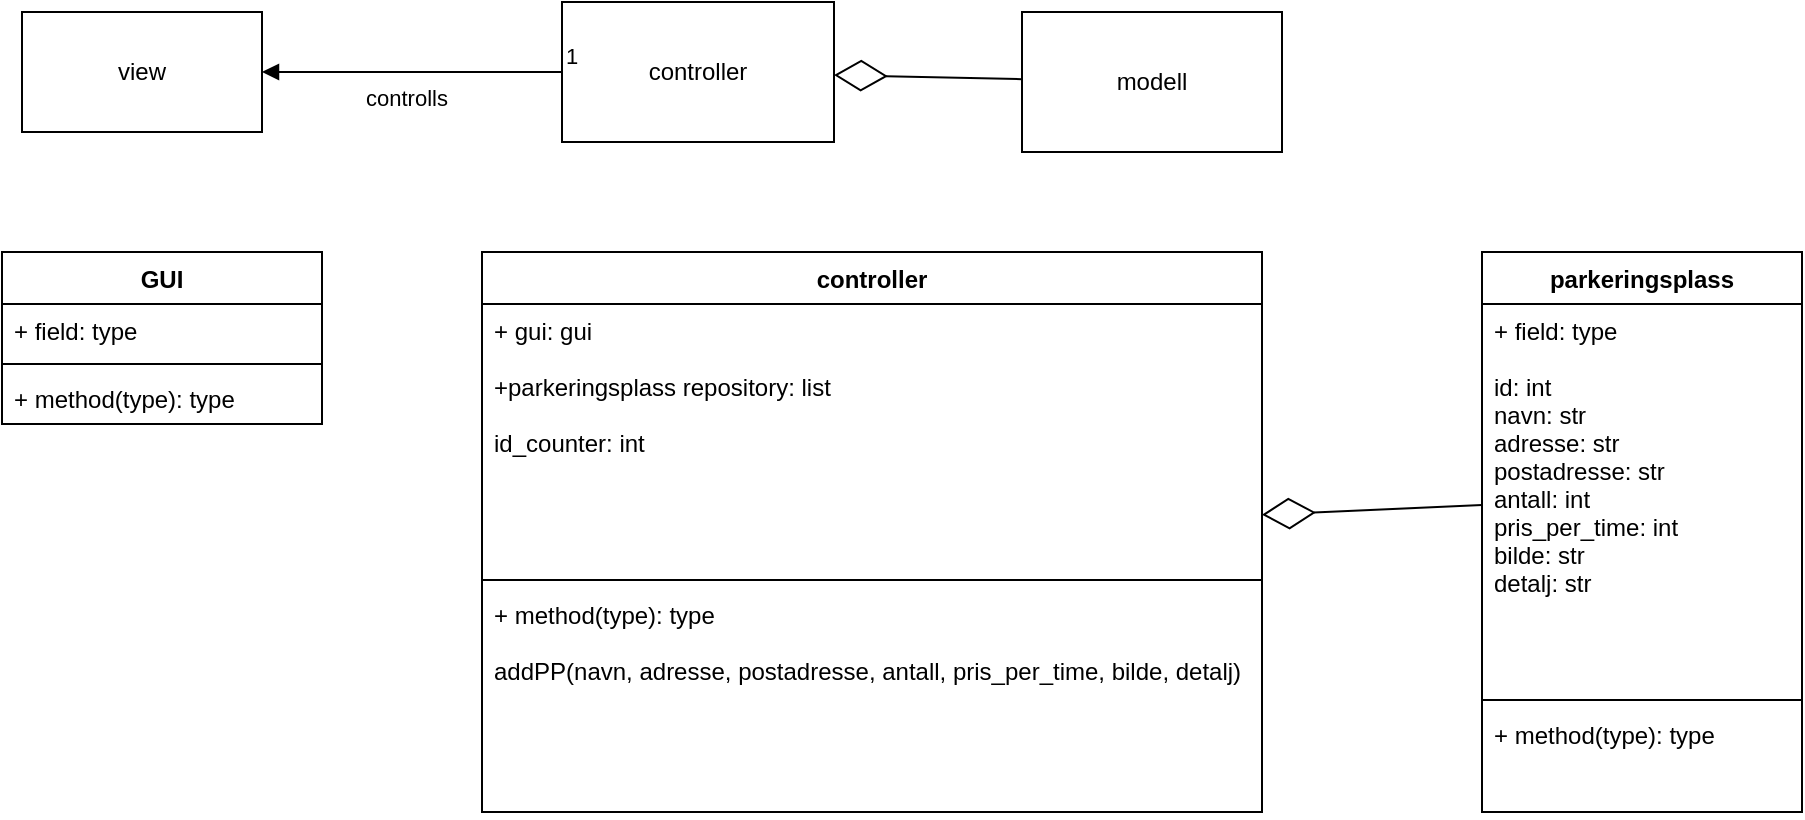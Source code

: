 <mxfile version="13.0.1" type="device"><diagram id="32-fTJ2ubLlRD5n80n7W" name="Page-1"><mxGraphModel dx="950" dy="426" grid="1" gridSize="10" guides="1" tooltips="1" connect="1" arrows="1" fold="1" page="1" pageScale="1" pageWidth="827" pageHeight="1169" math="0" shadow="0"><root><mxCell id="0"/><mxCell id="1" parent="0"/><mxCell id="aRa4Pq_iGyfxKkBx62Ad-1" value="view" style="rounded=0;whiteSpace=wrap;html=1;" parent="1" vertex="1"><mxGeometry x="50" y="50" width="120" height="60" as="geometry"/></mxCell><mxCell id="aRa4Pq_iGyfxKkBx62Ad-2" value="controller" style="rounded=0;whiteSpace=wrap;html=1;" parent="1" vertex="1"><mxGeometry x="320" y="45" width="136" height="70" as="geometry"/></mxCell><mxCell id="aRa4Pq_iGyfxKkBx62Ad-3" value="modell" style="rounded=0;whiteSpace=wrap;html=1;" parent="1" vertex="1"><mxGeometry x="550" y="50" width="130" height="70" as="geometry"/></mxCell><mxCell id="aRa4Pq_iGyfxKkBx62Ad-8" value="controlls" style="endArrow=block;endFill=1;html=1;edgeStyle=orthogonalEdgeStyle;align=left;verticalAlign=top;" parent="1" source="aRa4Pq_iGyfxKkBx62Ad-2" target="aRa4Pq_iGyfxKkBx62Ad-1" edge="1"><mxGeometry x="0.333" relative="1" as="geometry"><mxPoint x="250" y="60" as="sourcePoint"/><mxPoint x="490" y="300" as="targetPoint"/><mxPoint as="offset"/></mxGeometry></mxCell><mxCell id="aRa4Pq_iGyfxKkBx62Ad-9" value="1" style="edgeLabel;resizable=0;html=1;align=left;verticalAlign=bottom;" parent="aRa4Pq_iGyfxKkBx62Ad-8" connectable="0" vertex="1"><mxGeometry x="-1" relative="1" as="geometry"/></mxCell><mxCell id="aRa4Pq_iGyfxKkBx62Ad-10" value="" style="endArrow=diamondThin;endFill=0;endSize=24;html=1;" parent="1" source="aRa4Pq_iGyfxKkBx62Ad-3" target="aRa4Pq_iGyfxKkBx62Ad-2" edge="1"><mxGeometry width="160" relative="1" as="geometry"><mxPoint x="330" y="300" as="sourcePoint"/><mxPoint x="490" y="300" as="targetPoint"/></mxGeometry></mxCell><mxCell id="aRa4Pq_iGyfxKkBx62Ad-15" value="parkeringsplass" style="swimlane;fontStyle=1;align=center;verticalAlign=top;childLayout=stackLayout;horizontal=1;startSize=26;horizontalStack=0;resizeParent=1;resizeParentMax=0;resizeLast=0;collapsible=1;marginBottom=0;" parent="1" vertex="1"><mxGeometry x="780" y="170" width="160" height="280" as="geometry"/></mxCell><mxCell id="aRa4Pq_iGyfxKkBx62Ad-16" value="+ field: type&#10;&#10;id: int&#10;navn: str&#10;adresse: str&#10;postadresse: str&#10;antall: int&#10;pris_per_time: int&#10;bilde: str&#10;detalj: str&#10;" style="text;strokeColor=none;fillColor=none;align=left;verticalAlign=top;spacingLeft=4;spacingRight=4;overflow=hidden;rotatable=0;points=[[0,0.5],[1,0.5]];portConstraint=eastwest;" parent="aRa4Pq_iGyfxKkBx62Ad-15" vertex="1"><mxGeometry y="26" width="160" height="194" as="geometry"/></mxCell><mxCell id="aRa4Pq_iGyfxKkBx62Ad-17" value="" style="line;strokeWidth=1;fillColor=none;align=left;verticalAlign=middle;spacingTop=-1;spacingLeft=3;spacingRight=3;rotatable=0;labelPosition=right;points=[];portConstraint=eastwest;" parent="aRa4Pq_iGyfxKkBx62Ad-15" vertex="1"><mxGeometry y="220" width="160" height="8" as="geometry"/></mxCell><mxCell id="aRa4Pq_iGyfxKkBx62Ad-18" value="+ method(type): type" style="text;strokeColor=none;fillColor=none;align=left;verticalAlign=top;spacingLeft=4;spacingRight=4;overflow=hidden;rotatable=0;points=[[0,0.5],[1,0.5]];portConstraint=eastwest;" parent="aRa4Pq_iGyfxKkBx62Ad-15" vertex="1"><mxGeometry y="228" width="160" height="52" as="geometry"/></mxCell><mxCell id="lizrfQJsRXq22H9Nif6X-2" value="" style="endArrow=diamondThin;endFill=0;endSize=24;html=1;" edge="1" parent="1" source="aRa4Pq_iGyfxKkBx62Ad-16" target="aRa4Pq_iGyfxKkBx62Ad-11"><mxGeometry width="160" relative="1" as="geometry"><mxPoint x="420" y="240" as="sourcePoint"/><mxPoint x="580" y="240" as="targetPoint"/></mxGeometry></mxCell><mxCell id="aRa4Pq_iGyfxKkBx62Ad-11" value="controller" style="swimlane;fontStyle=1;align=center;verticalAlign=top;childLayout=stackLayout;horizontal=1;startSize=26;horizontalStack=0;resizeParent=1;resizeParentMax=0;resizeLast=0;collapsible=1;marginBottom=0;" parent="1" vertex="1"><mxGeometry x="280" y="170" width="390" height="280" as="geometry"/></mxCell><mxCell id="aRa4Pq_iGyfxKkBx62Ad-12" value="+ gui: gui&#10;&#10;+parkeringsplass repository: list&#10;&#10;id_counter: int " style="text;strokeColor=none;fillColor=none;align=left;verticalAlign=top;spacingLeft=4;spacingRight=4;overflow=hidden;rotatable=0;points=[[0,0.5],[1,0.5]];portConstraint=eastwest;" parent="aRa4Pq_iGyfxKkBx62Ad-11" vertex="1"><mxGeometry y="26" width="390" height="134" as="geometry"/></mxCell><mxCell id="aRa4Pq_iGyfxKkBx62Ad-13" value="" style="line;strokeWidth=1;fillColor=none;align=left;verticalAlign=middle;spacingTop=-1;spacingLeft=3;spacingRight=3;rotatable=0;labelPosition=right;points=[];portConstraint=eastwest;" parent="aRa4Pq_iGyfxKkBx62Ad-11" vertex="1"><mxGeometry y="160" width="390" height="8" as="geometry"/></mxCell><mxCell id="aRa4Pq_iGyfxKkBx62Ad-14" value="+ method(type): type&#10;&#10;addPP(navn, adresse, postadresse, antall, pris_per_time, bilde, detalj)&#10;&#10;" style="text;strokeColor=none;fillColor=none;align=left;verticalAlign=top;spacingLeft=4;spacingRight=4;overflow=hidden;rotatable=0;points=[[0,0.5],[1,0.5]];portConstraint=eastwest;" parent="aRa4Pq_iGyfxKkBx62Ad-11" vertex="1"><mxGeometry y="168" width="390" height="112" as="geometry"/></mxCell><mxCell id="aRa4Pq_iGyfxKkBx62Ad-4" value="GUI" style="swimlane;fontStyle=1;align=center;verticalAlign=top;childLayout=stackLayout;horizontal=1;startSize=26;horizontalStack=0;resizeParent=1;resizeParentMax=0;resizeLast=0;collapsible=1;marginBottom=0;" parent="1" vertex="1"><mxGeometry x="40" y="170" width="160" height="86" as="geometry"/></mxCell><mxCell id="aRa4Pq_iGyfxKkBx62Ad-5" value="+ field: type" style="text;strokeColor=none;fillColor=none;align=left;verticalAlign=top;spacingLeft=4;spacingRight=4;overflow=hidden;rotatable=0;points=[[0,0.5],[1,0.5]];portConstraint=eastwest;" parent="aRa4Pq_iGyfxKkBx62Ad-4" vertex="1"><mxGeometry y="26" width="160" height="26" as="geometry"/></mxCell><mxCell id="aRa4Pq_iGyfxKkBx62Ad-6" value="" style="line;strokeWidth=1;fillColor=none;align=left;verticalAlign=middle;spacingTop=-1;spacingLeft=3;spacingRight=3;rotatable=0;labelPosition=right;points=[];portConstraint=eastwest;" parent="aRa4Pq_iGyfxKkBx62Ad-4" vertex="1"><mxGeometry y="52" width="160" height="8" as="geometry"/></mxCell><mxCell id="aRa4Pq_iGyfxKkBx62Ad-7" value="+ method(type): type" style="text;strokeColor=none;fillColor=none;align=left;verticalAlign=top;spacingLeft=4;spacingRight=4;overflow=hidden;rotatable=0;points=[[0,0.5],[1,0.5]];portConstraint=eastwest;" parent="aRa4Pq_iGyfxKkBx62Ad-4" vertex="1"><mxGeometry y="60" width="160" height="26" as="geometry"/></mxCell></root></mxGraphModel></diagram></mxfile>